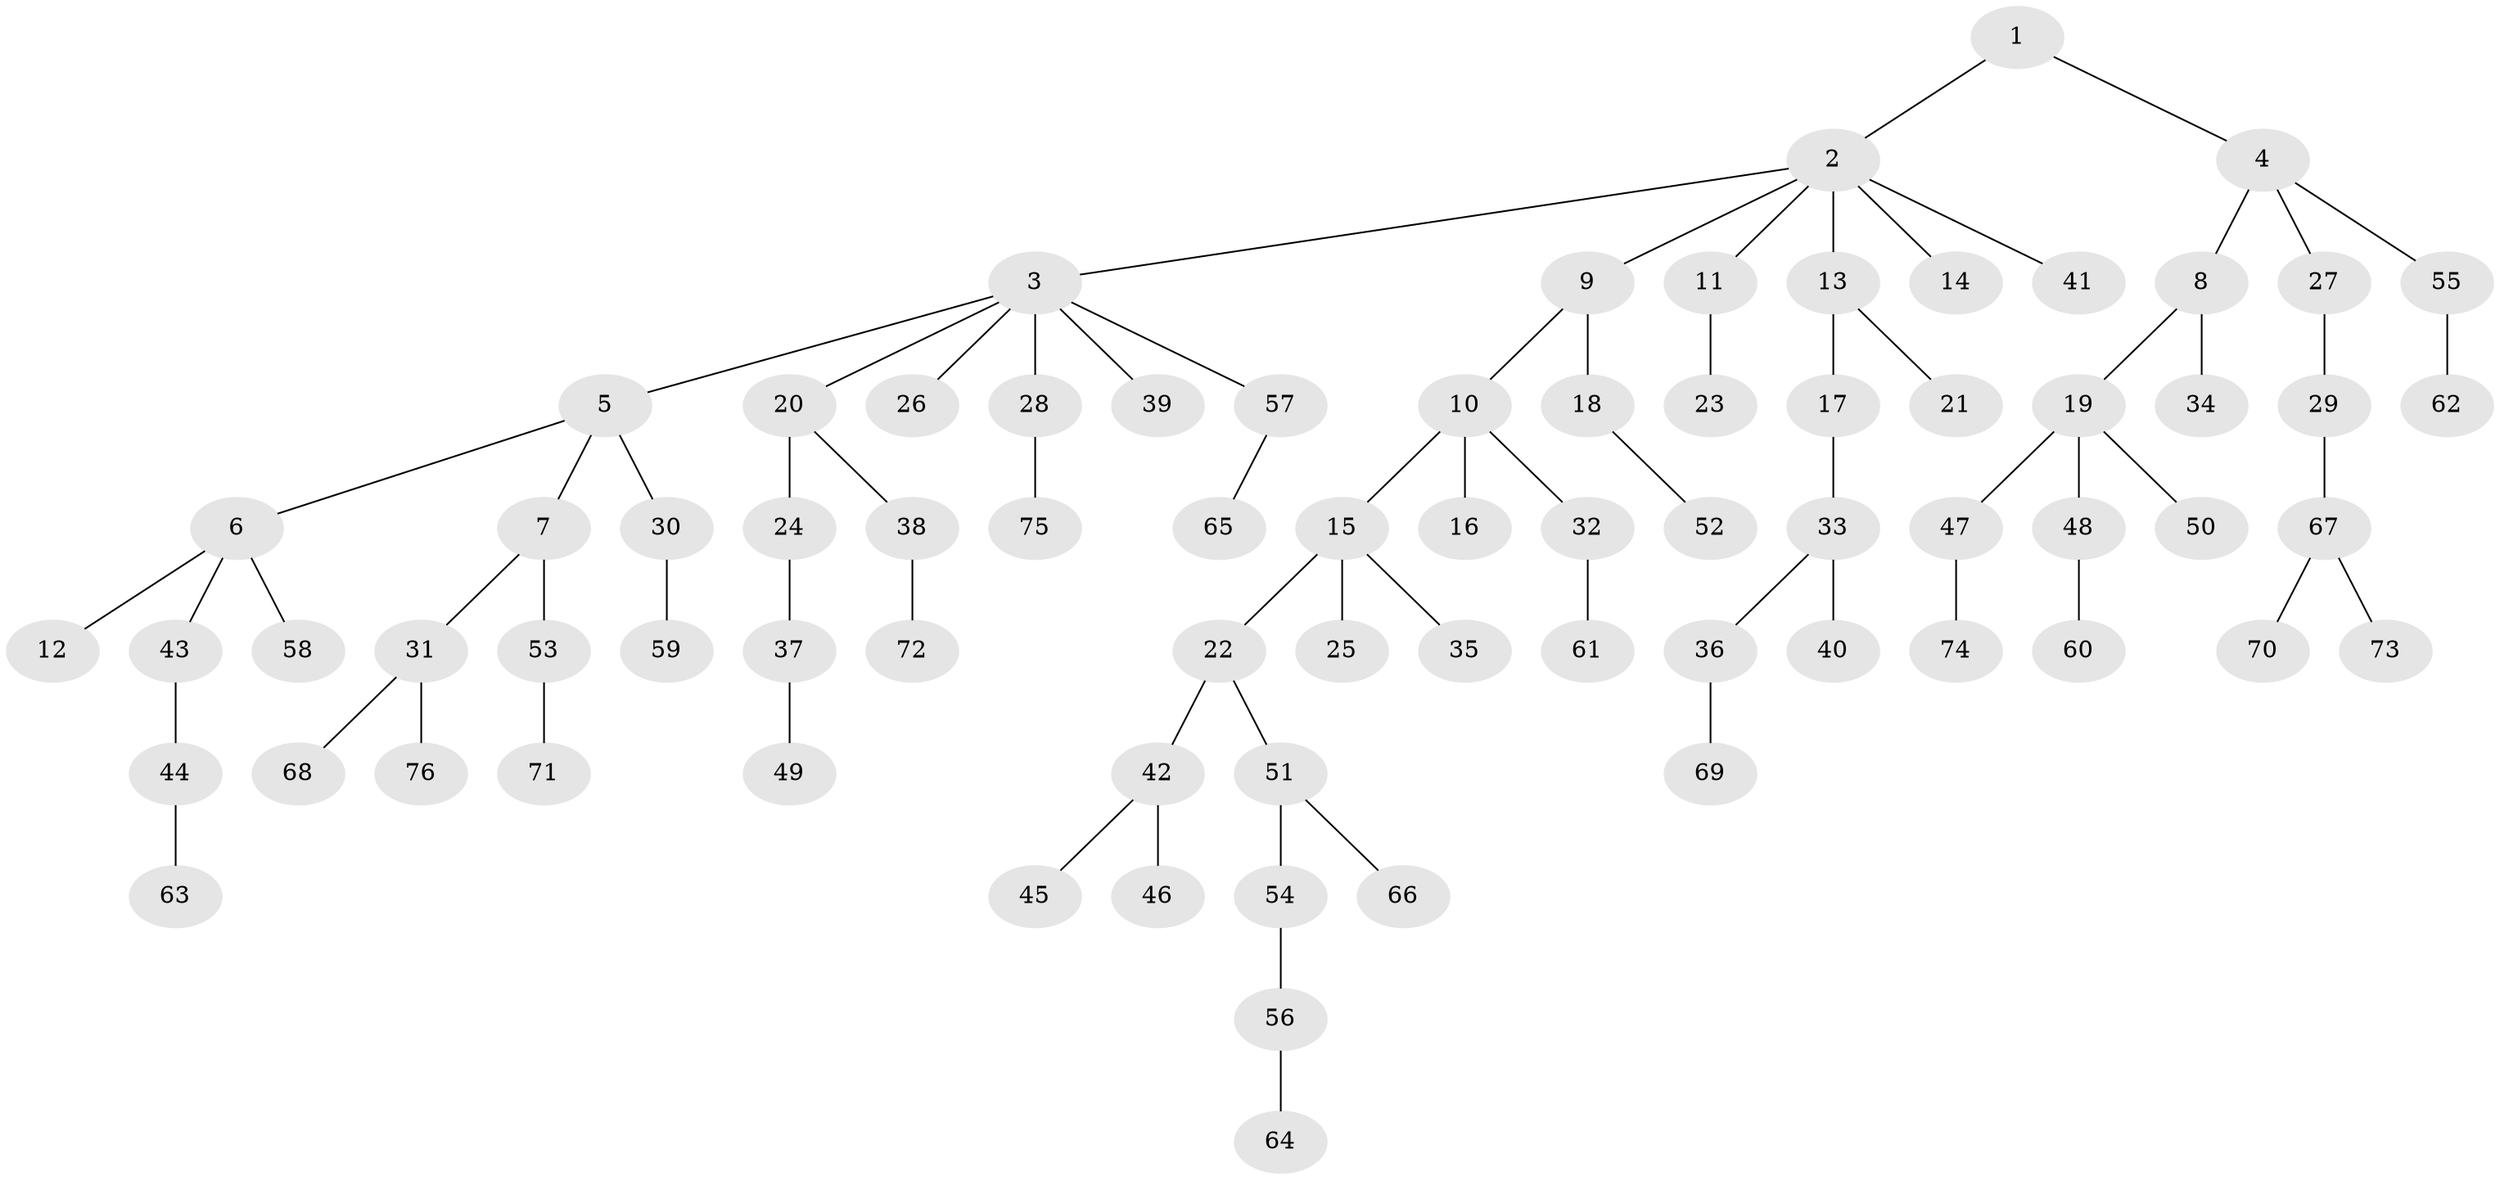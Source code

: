 // coarse degree distribution, {5: 0.03773584905660377, 1: 0.5660377358490566, 4: 0.018867924528301886, 2: 0.24528301886792453, 3: 0.11320754716981132, 16: 0.018867924528301886}
// Generated by graph-tools (version 1.1) at 2025/56/03/04/25 21:56:41]
// undirected, 76 vertices, 75 edges
graph export_dot {
graph [start="1"]
  node [color=gray90,style=filled];
  1;
  2;
  3;
  4;
  5;
  6;
  7;
  8;
  9;
  10;
  11;
  12;
  13;
  14;
  15;
  16;
  17;
  18;
  19;
  20;
  21;
  22;
  23;
  24;
  25;
  26;
  27;
  28;
  29;
  30;
  31;
  32;
  33;
  34;
  35;
  36;
  37;
  38;
  39;
  40;
  41;
  42;
  43;
  44;
  45;
  46;
  47;
  48;
  49;
  50;
  51;
  52;
  53;
  54;
  55;
  56;
  57;
  58;
  59;
  60;
  61;
  62;
  63;
  64;
  65;
  66;
  67;
  68;
  69;
  70;
  71;
  72;
  73;
  74;
  75;
  76;
  1 -- 2;
  1 -- 4;
  2 -- 3;
  2 -- 9;
  2 -- 11;
  2 -- 13;
  2 -- 14;
  2 -- 41;
  3 -- 5;
  3 -- 20;
  3 -- 26;
  3 -- 28;
  3 -- 39;
  3 -- 57;
  4 -- 8;
  4 -- 27;
  4 -- 55;
  5 -- 6;
  5 -- 7;
  5 -- 30;
  6 -- 12;
  6 -- 43;
  6 -- 58;
  7 -- 31;
  7 -- 53;
  8 -- 19;
  8 -- 34;
  9 -- 10;
  9 -- 18;
  10 -- 15;
  10 -- 16;
  10 -- 32;
  11 -- 23;
  13 -- 17;
  13 -- 21;
  15 -- 22;
  15 -- 25;
  15 -- 35;
  17 -- 33;
  18 -- 52;
  19 -- 47;
  19 -- 48;
  19 -- 50;
  20 -- 24;
  20 -- 38;
  22 -- 42;
  22 -- 51;
  24 -- 37;
  27 -- 29;
  28 -- 75;
  29 -- 67;
  30 -- 59;
  31 -- 68;
  31 -- 76;
  32 -- 61;
  33 -- 36;
  33 -- 40;
  36 -- 69;
  37 -- 49;
  38 -- 72;
  42 -- 45;
  42 -- 46;
  43 -- 44;
  44 -- 63;
  47 -- 74;
  48 -- 60;
  51 -- 54;
  51 -- 66;
  53 -- 71;
  54 -- 56;
  55 -- 62;
  56 -- 64;
  57 -- 65;
  67 -- 70;
  67 -- 73;
}
